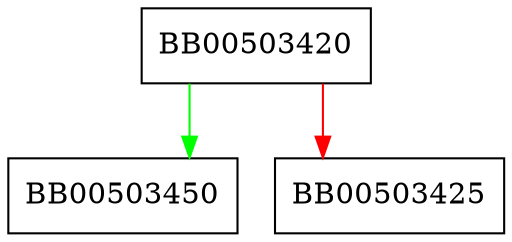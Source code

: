 digraph quic_free {
  node [shape="box"];
  graph [splines=ortho];
  BB00503420 -> BB00503450 [color="green"];
  BB00503420 -> BB00503425 [color="red"];
}